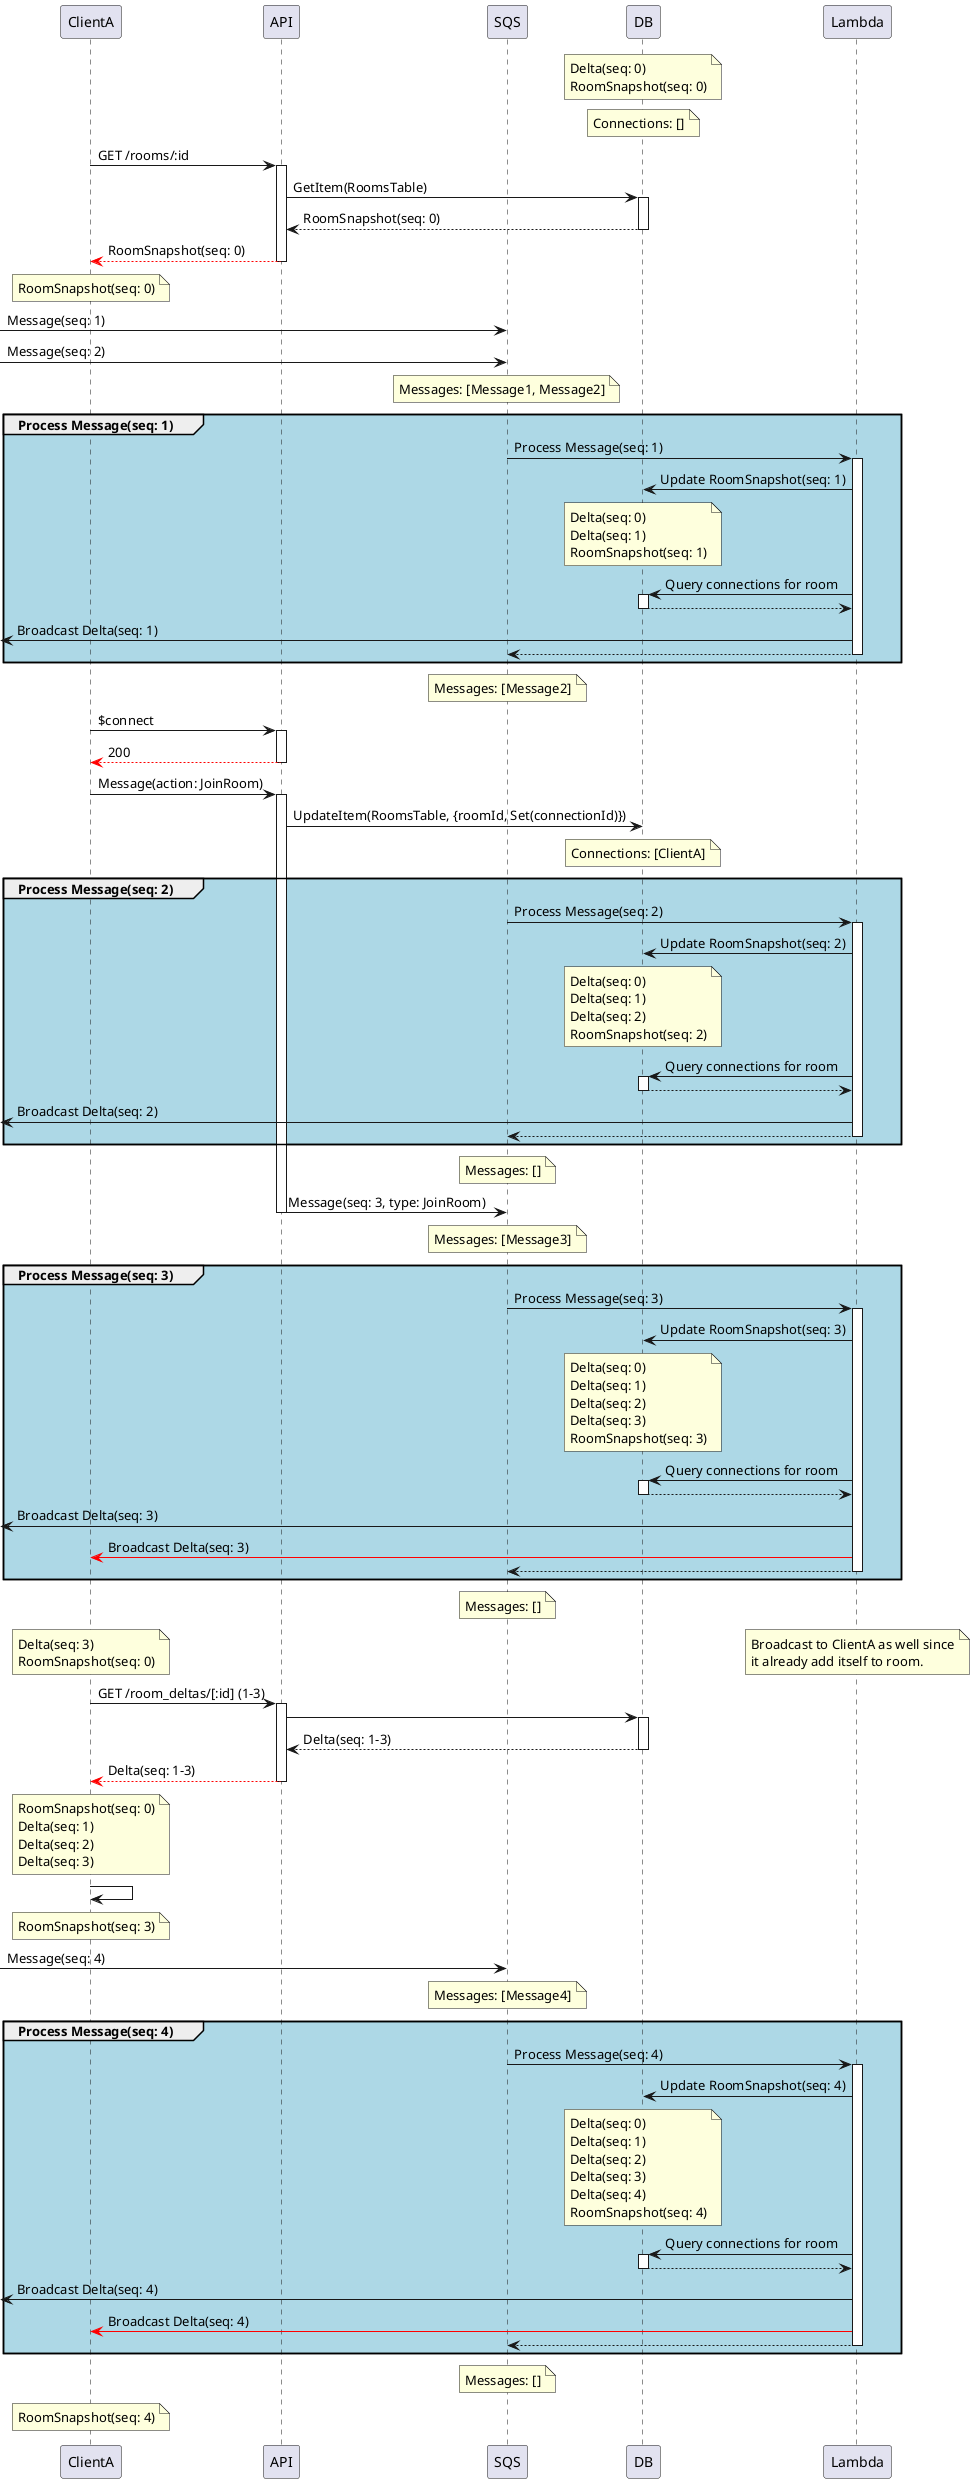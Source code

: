 @startuml Gameroom

!procedure $queue_subscriber($seq, $is_client_online = false)
  group #LightBlue Process Message(seq: $seq)
    SQS -> Lambda++ : Process Message(seq: $seq)
    Lambda -> DB : Update RoomSnapshot(seq: $seq)
    note over DB
      !$i = 0
      !while $i <= $seq
      Delta(seq: $i)
      !$i = $i + 1
      !endwhile
      RoomSnapshot(seq: $seq)
    end note
    Lambda -> DB++ : Query connections for room
    return
    [<- Lambda : Broadcast Delta(seq: $seq)
    !if ($is_client_online != false)
      ClientA <[#red]- Lambda : Broadcast Delta(seq: $seq)
    !endif
    return
  end
!endprocedure

participant ClientA
participant API
participant SQS
' participant Lambda
participant DB

note over DB
  Delta(seq: 0)
  RoomSnapshot(seq: 0)
end note

note over DB
  Connections: []
end note

ClientA -> API++ : GET /rooms/:id
API -> DB++ : GetItem(RoomsTable)
return RoomSnapshot(seq: 0)
ClientA <[#red]-- API-- : RoomSnapshot(seq: 0)

note over ClientA : RoomSnapshot(seq: 0)

[-> SQS : Message(seq: 1)
[-> SQS : Message(seq: 2)

note over SQS: Messages: [Message1, Message2]

$queue_subscriber(1)

note over SQS: Messages: [Message2]

ClientA -> API++ : $connect
ClientA <[#red]-- API-- : 200

ClientA -> API++ : Message(action: JoinRoom)
API -> DB : UpdateItem(RoomsTable, {roomId, Set(connectionId)})

note over DB : Connections: [ClientA]

$queue_subscriber(2)

note over SQS
  Messages: []
end note

API -> SQS : Message(seq: 3, type: JoinRoom)
deactivate API

note over SQS : Messages: [Message3]

$queue_subscriber(3, true)

note over SQS : Messages: []

note over ClientA
  Delta(seq: 3)
  RoomSnapshot(seq: 0)
end note
/ note over Lambda
  Broadcast to ClientA as well since
  it already add itself to room.
end note

ClientA -> API++ : GET /room_deltas/[:id] (1-3)
API -> DB++
return Delta(seq: 1-3)
ClientA <[#red]-- API-- : Delta(seq: 1-3)

note over ClientA
  RoomSnapshot(seq: 0)
  Delta(seq: 1)
  Delta(seq: 2)
  Delta(seq: 3)
end note

ClientA -> ClientA

note over ClientA
  RoomSnapshot(seq: 3)
end note

[-> SQS : Message(seq: 4)

note over SQS : Messages: [Message4]

$queue_subscriber(4, true)

note over SQS : Messages: []

note over ClientA
  RoomSnapshot(seq: 4)
end note

@enduml
